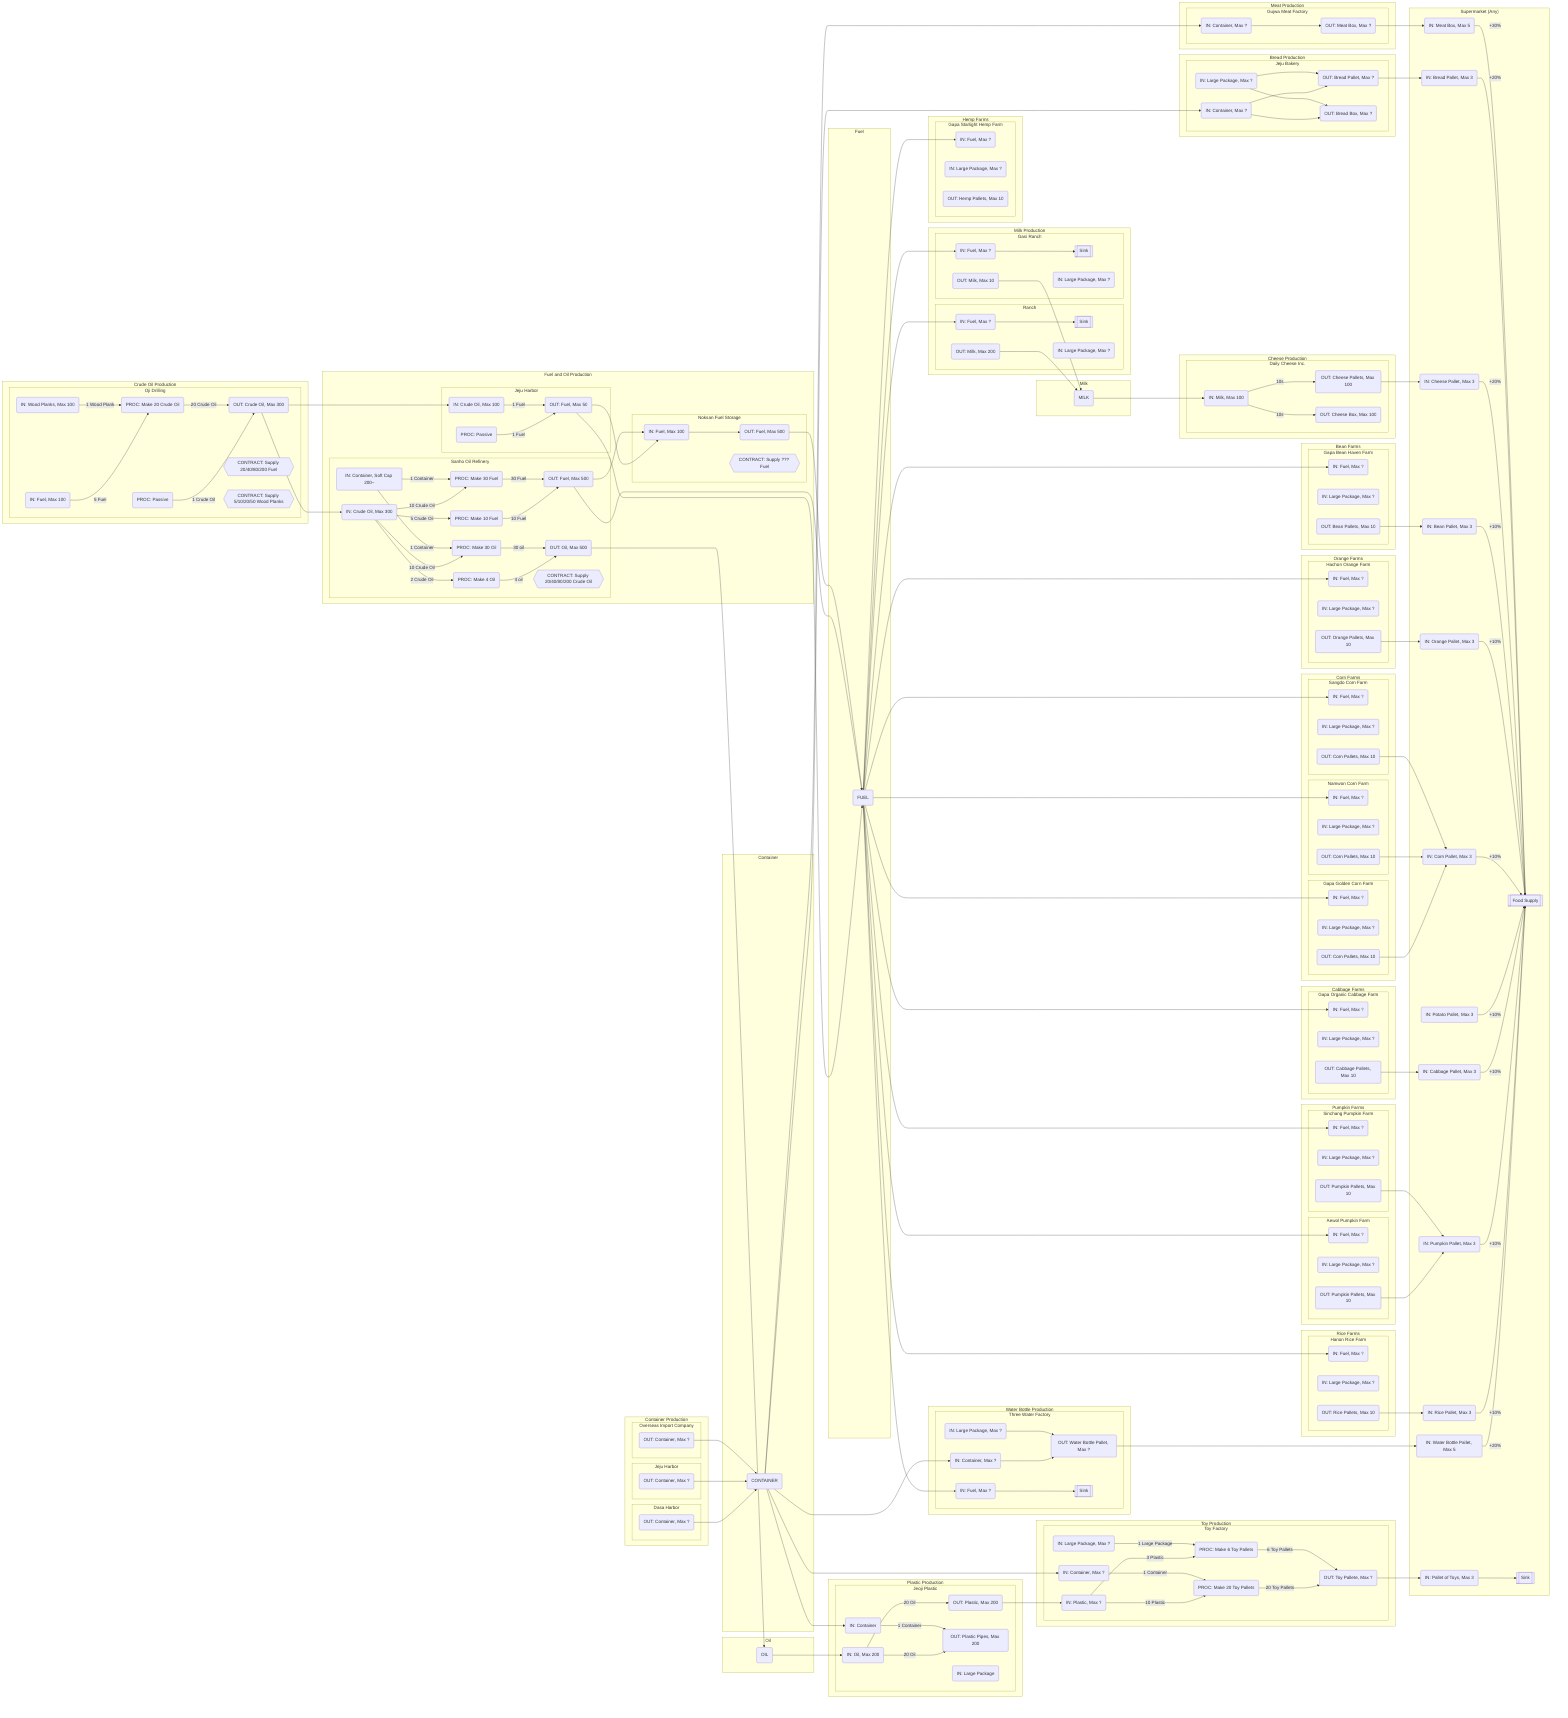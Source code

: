 graph LR

    subgraph production_crude_oil ["Crude Oil Production"]
        subgraph location_oji_drilling ["Oji Drilling"]
            OjiCrudeOil(OUT: Crude Oil, Max 300)
            OjiPassive(PROC: Passive) -->|1 Crude Oil| OjiCrudeOil
            OjiMake20Crude(PROC: Make 20 Crude Oil) -->|20 Crude Oil| OjiCrudeOil
            OjiInFuel(IN: Fuel, Max 100) -->|5 Fuel| OjiMake20Crude
            OjiInPlanks(IN: Wood Planks, Max 100) -->|1 Wood Plank| OjiMake20Crude
            OjiFuelContract{{CONTRACT: Supply 20/40/80/200 Fuel}}
            OjiPlankContract{{CONTRACT: Supply 5/10/20/50 Wood Planks}}
        end
    end

    subgraph production_fuel_and_oil ["Fuel and Oil Production"]
        subgraph location_jeju_harbor_fuel ["Jeju Harbor"]
            JJOutFuel(OUT: Fuel, Max 50)
            JJPassive(PROC: Passive) -->|1 Fuel| JJOutFuel
            OjiCrudeOil --> JJInCrude(IN: Crude Oil, Max 100) -->|1 Fuel| JJOutFuel
        end
        subgraph location_sanho ["Sanho Oil Refinery"]
            SanhoOutFuel(OUT: Fuel, Max 500)
            SanhoOutOil(OUT: Oil, Max 500)
            OjiCrudeOil --> SanhoInCrude(IN: Crude Oil, Max 300)
            SanhoInContainer(IN: Container, Soft Cap 200~)

            SanhoInCrude -->|5 Crude Oil| SanhoMake10Fuel(PROC: Make 10 Fuel) -->|10 Fuel| SanhoOutFuel

            SanhoInCrude -->|10 Crude Oil| SanhoMake30Fuel(PROC: Make 30 Fuel) -->|30 Fuel| SanhoOutFuel
            SanhoInContainer -->|1 Container| SanhoMake30Fuel

            SanhoInCrude -->|2 Crude Oil| SanhoMake4Oil(PROC: Make 4 Oil) -->|4 oil| SanhoOutOil

            SanhoInCrude -->|10 Crude Oil| SanhoMake30Oil(PROC: Make 30 Oil) -->|30 oil| SanhoOutOil
            SanhoInContainer -->|1 Container| SanhoMake30Oil

            SanhoOilContract{{CONTRACT: Supply 20/40/80/200 Crude Oil}}
        end
        subgraph location_noksan ["Noksan Fuel Storage"]
            NoksanInFuel(IN: Fuel, Max 100) --> NoksanOutFuel(OUT: Fuel, Max 500)
            NoksanFuelContract{{CONTRACT: Supply ??? Fuel}}

            JJOutFuel --> NoksanInFuel
            SanhoOutFuel --> NoksanInFuel
        end
    end

    subgraph agg_fuel ["Fuel"]
        FuelAgg(FUEL)

        JJOutFuel --> FuelAgg
        SanhoOutFuel --> FuelAgg
        NoksanOutFuel --> FuelAgg
    end

    subgraph agg_oil ["Oil"]
        OilAgg(OIL)

        SanhoOutOil --> OilAgg
    end

    subgraph production_container ["Container Production"]
        subgraph location_dasa ["Dasa Harbor"]
            DHContainer(OUT: Container, Max ?)
        end
        subgraph location_jeju_harbor_container ["Jeju Harbor"]
            JJContainer(OUT: Container, Max ?)
        end
        subgraph location_overseas_import ["Overseas Import Company"]
            OICContainer(OUT: Container, Max ?)
        end
    end

    subgraph agg_container ["Container"]
        ContainerAgg(CONTAINER)

        DHContainer --> ContainerAgg
        JJContainer --> ContainerAgg
        OICContainer --> ContainerAgg
    end

    subgraph consumer_supermarket ["Supermarket (Any)"]
        FoodSupply[[Food Supply]]
        Sink[[Sink]]

        WaterBottle(IN: Water Bottle Pallet, Max 5) -->|+20%| FoodSupply
        Rice(IN: Rice Pallet, Max 3) -->|+10%| FoodSupply
        Pumpkin(IN: Pumpkin Pallet, Max 3) -->|+10%| FoodSupply
        Cabbage(IN: Cabbage Pallet, Max 3) -->|+10%| FoodSupply
        Potato(IN: Potato Pallet, Max 3) -->|+10%| FoodSupply
        Corn(IN: Corn Pallet, Max 3) -->|+10%| FoodSupply
        Orange(IN: Orange Pallet, Max 3) -->|+10%| FoodSupply
        Bean(IN: Bean Pallet, Max 3) -->|+10%| FoodSupply
        Cheese(IN: Cheese Pallet, Max 3) -->|+20%| FoodSupply
        Bread(IN: Bread Pallet, Max 3)  -->|+20%| FoodSupply
        Meat(IN: Meat Box, Max 5) -->|+30%| FoodSupply
        Toys(IN: Pallet of Toys, Max 3) --> Sink
    end

    subgraph production_water_bottle ["Water Bottle Production"]
        subgraph location_three_water ["Three Water Factory"]
            OutWaterBottle(OUT: Water Bottle Pallet, Max ?) --> WaterBottle
            ContainerAgg --> TWFInContainer(IN: Container, Max ?) --> OutWaterBottle
            TWFInLargePackage(IN: Large Package, Max ?) --> OutWaterBottle
            FuelAgg --> TWFInFuel(IN: Fuel, Max ?) --> TWFSink[[Sink]]
        end
    end

    subgraph production_rice ["Rice Farms"]
        subgraph location_hanon_rice ["Hanon Rice Farm"]
            FuelAgg --> HRInFuel(IN: Fuel, Max ?)
            HRInLargePackage(IN: Large Package, Max ?)
            MakeRice1(OUT: Rice Pallets, Max 10) --> Rice
        end
    end

    subgraph production_pumpkin ["Pumpkin Farms"]
        subgraph location_aewol_pumpkin ["Aewol Pumpkin Farm"]
            FuelAgg --> APInFuel(IN: Fuel, Max ?)
            APInLargePackage(IN: Large Package, Max ?)
            MakePumpkin1(OUT: Pumpkin Pallets, Max 10) --> Pumpkin
        end
        subgraph location_sinchang_pumpkin ["Sinchang Pumpkin Farm"]
            FuelAgg --> SPInFuel(IN: Fuel, Max ?)
            SPInLargePackage(IN: Large Package, Max ?)
            MakePumpkin2(OUT: Pumpkin Pallets, Max 10) --> Pumpkin
        end
    end
    
    subgraph production_cabbage ["Cabbage Farms"]
        subgraph location_gapa_cabbage ["Gapa Organic Cabbage Farm"]
            FuelAgg --> GOCInFuel(IN: Fuel, Max ?)
            GOCInLargePackage(IN: Large Package, Max ?)
            MakeCabbage1(OUT: Cabbage Pallets, Max 10) --> Cabbage
        end
    end

    subgraph production_corn ["Corn Farms"]
        subgraph location_gapa_corn ["Gapa Golden Corn Farm"]
            FuelAgg --> GGCInFuel(IN: Fuel, Max ?)
            GGCInLargePackage(IN: Large Package, Max ?)
            MakeCorn1(OUT: Corn Pallets, Max 10) --> Corn
        end
        subgraph location_namwon_corn ["Namwon Corn Farm"]
            FuelAgg --> NCInFuel(IN: Fuel, Max ?)
            NCInLargePackage(IN: Large Package, Max ?)
            MakeCorn2(OUT: Corn Pallets, Max 10) --> Corn
        end
        subgraph location_sangdo_corn ["Sangdo Corn Farm"]
            FuelAgg --> SCInFuel(IN: Fuel, Max ?)
            SCInLargePackage(IN: Large Package, Max ?)
            MakeCorn3(OUT: Corn Pallets, Max 10) --> Corn
        end
    end
    subgraph production_orange ["Orange Farms"]
        subgraph location_hachon_orange ["Hachon Orange Farm"]
            FuelAgg --> HOInFuel(IN: Fuel, Max ?)
            HOInLargePackage(IN: Large Package, Max ?)
            MakeOrange(OUT: Orange Pallets, Max 10) --> Orange
        end
    end

    subgraph production_bean ["Bean Farms"]
        subgraph location_gapa_bean ["Gapa Bean Haven Farm"]
            FuelAgg --> GBHInFuel(IN: Fuel, Max ?)
            GBHInLargePackage(IN: Large Package, Max ?)
            MakeBean1(OUT: Bean Pallets, Max 10) --> Bean
        end
    end

    subgraph production_hemp ["Hemp Farms"]
        subgraph location_gapa_hemp ["Gapa Starlight Hemp Farm"]
            FuelAgg --> GSHInFuel(IN: Fuel, Max ?)
            GSHInLargePackage(IN: Large Package, Max ?)
            MakeHemp1(OUT: Hemp Pallets, Max 10)
        end
    end

    subgraph production_milk ["Milk Production"]
        subgraph Ranch
            FuelAgg --> RanchInFuel(IN: Fuel, Max ?) --> RanchSink[[Sink]]
            RanchInLargePackage(IN: Large Package, Max ?)
            RanchOutMilk(OUT: Milk, Max 200)
        end
        subgraph Gasi Ranch
            FuelAgg --> GasiRanchInFuel(IN: Fuel, Max ?) --> GasiRanchSink[[Sink]]
            GasiRanchInLargePackage(IN: Large Package, Max ?)
            GasiRanchOutMilk(OUT: Milk, Max 10)
        end
    end

    subgraph agg_milk ["Milk"]
        MilkAgg("MILK")

        RanchOutMilk --> MilkAgg
        GasiRanchOutMilk --> MilkAgg
    end

    subgraph production_cheese ["Cheese Production"]
        subgraph location_daily_cheese ["Daily Cheese Inc."]
            MilkAgg --> DCInMilk(IN: Milk, Max 100) -->|10s| OutCheesePallet(OUT: Cheese Pallets, Max 100) --> Cheese
            DCInMilk -->|10s| OutCheeseBox(OUT: Cheese Box, Max 100)
        end
    end

    subgraph production_bread ["Bread Production"]
        subgraph location_jeju_bakery ["Jeju Bakery"]
            JJBInContainer(IN: Container, Max ?) --> OutBreadPallet(OUT: Bread Pallet, Max ?) --> Bread
            ContainerAgg --> JJBInContainer --> OutBreadBox(OUT: Bread Box, Max ?)
            JJBInLargePackage(IN: Large Package, Max ?) --> OutBreadPallet
            JJBInLargePackage --> OutBreadBox
        end
    end

    subgraph production_meat ["Meat Production"]
        subgraph location_gujwa_meat ["Gujwa Meat Factory"]
            ContainerAgg --> GMFInContainer(IN: Container, Max ?) --> OutMeatBox(OUT: Meat Box, Max ?) --> Meat
        end
    end

    subgraph production_plastic ["Plastic Production"]
        subgraph location_jeoji_plastic ["Jeoji Plastic"]
            OilAgg --> JeojiInOil(IN: Oil, Max 200)
            JeojiInOil -->|20 Oil| JeojiOutPlastic(OUT: Plastic, Max 200)
            JeojiInOil -->|20 Oil| JeojiOutPlasticPipes(OUT: Plastic Pipes, Max 200)
            ContainerAgg --> JeojiInContainer(IN: Container) -->|1 Container| JeojiOutPlasticPipes
            JeojiInLargePackage(IN: Large Package)
        end
    end

    subgraph production_toys ["Toy Production"]
        subgraph location_toy_factory ["Toy Factory"]
            ToyInPlastic(IN: Plastic, Max ?)
            JeojiOutPlastic --> ToyInPlastic

            ContainerAgg --> ToyInContainer(IN: Container, Max ?)

            ToyInLargePackage(IN: Large Package, Max ?)

            ToyOutPallette(OUT: Toy Pallete, Max ?)
            ToyOutPallette --> Toys

            ToyInPlastic -->|10 Plastic| ToyMake20Pallete(PROC: Make 20 Toy Pallets) -->|20 Toy Pallets| ToyOutPallette
            ToyInContainer -->|1 Container| ToyMake20Pallete

            ToyInPlastic -->|3 Plastic|ToyMake6Pallete(PROC: Make 6 Toy Pallets) -->|6 Toy Pallets| ToyOutPallette
            ToyInLargePackage -->|1 Large Package| ToyMake6Pallete
        end
    end